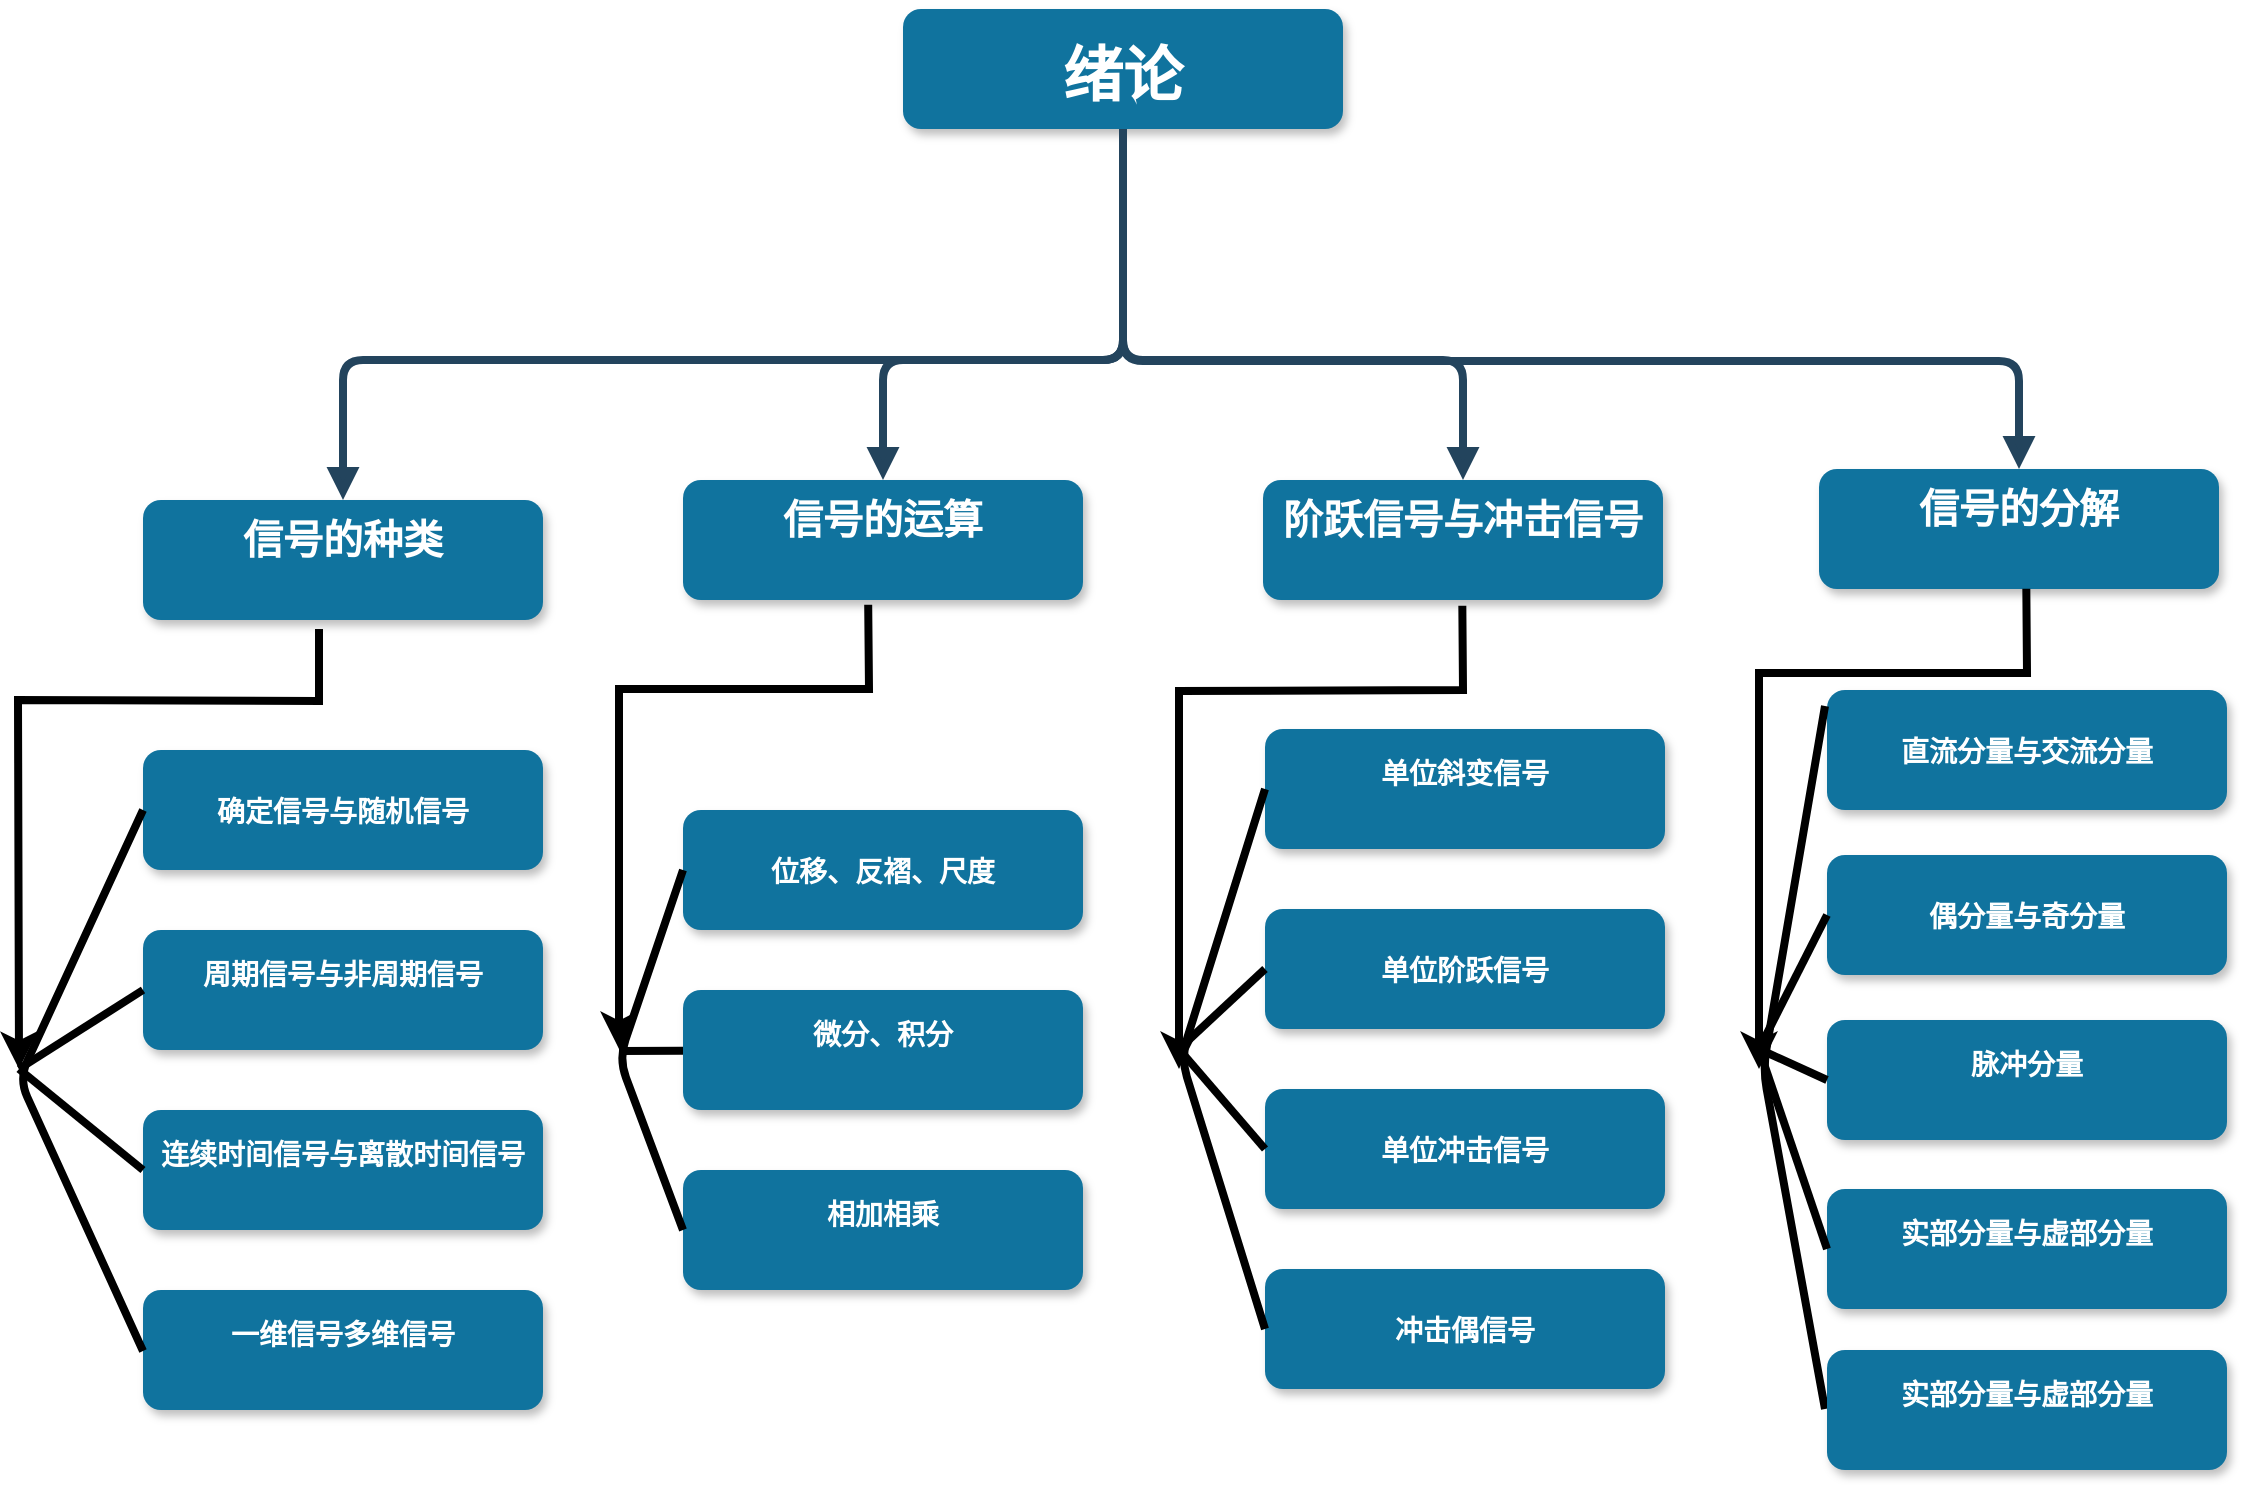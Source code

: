 <mxfile version="10.8.0" type="github"><diagram name="Page-1" id="97916047-d0de-89f5-080d-49f4d83e522f"><mxGraphModel dx="2323" dy="1247" grid="1" gridSize="10" guides="1" tooltips="1" connect="1" arrows="1" fold="1" page="1" pageScale="1.5" pageWidth="1169" pageHeight="827" background="#ffffff" math="0" shadow="0"><root><mxCell id="0"/><mxCell id="1" parent="0"/><mxCell id="3" value="绪论" style="rounded=1;fillColor=#10739E;strokeColor=none;shadow=1;gradientColor=none;fontStyle=1;fontColor=#FFFFFF;fontSize=30;" parent="1" vertex="1"><mxGeometry x="752.5" y="99.5" width="220" height="60" as="geometry"/></mxCell><mxCell id="8" value="信号的种类&#10;" style="rounded=1;fillColor=#10739E;strokeColor=none;shadow=1;gradientColor=none;fontStyle=1;fontColor=#FFFFFF;fontSize=20;" parent="1" vertex="1"><mxGeometry x="372.5" y="345" width="200" height="60" as="geometry"/></mxCell><mxCell id="9" value="确定信号与随机信号" style="rounded=1;fillColor=#10739E;strokeColor=none;shadow=1;gradientColor=none;fontStyle=1;fontColor=#FFFFFF;fontSize=14;" parent="1" vertex="1"><mxGeometry x="372.5" y="470" width="200" height="60" as="geometry"/></mxCell><mxCell id="10" value="周期信号与非周期信号&#10;" style="rounded=1;fillColor=#10739E;strokeColor=none;shadow=1;gradientColor=none;fontStyle=1;fontColor=#FFFFFF;fontSize=14;" parent="1" vertex="1"><mxGeometry x="372.5" y="560" width="200" height="60" as="geometry"/></mxCell><mxCell id="11" value="连续时间信号与离散时间信号&#10;" style="rounded=1;fillColor=#10739E;strokeColor=none;shadow=1;gradientColor=none;fontStyle=1;fontColor=#FFFFFF;fontSize=14;" parent="1" vertex="1"><mxGeometry x="372.5" y="650" width="200" height="60" as="geometry"/></mxCell><mxCell id="12" value="一维信号多维信号&#10;" style="rounded=1;fillColor=#10739E;strokeColor=none;shadow=1;gradientColor=none;fontStyle=1;fontColor=#FFFFFF;fontSize=14;" parent="1" vertex="1"><mxGeometry x="372.5" y="740" width="200" height="60" as="geometry"/></mxCell><mxCell id="Os15aIQ5KQxLlDFvrz8M-80" value="" style="edgeStyle=none;rounded=0;orthogonalLoop=1;jettySize=auto;html=1;strokeWidth=4;fontSize=20;exitX=0.463;exitY=1.039;exitDx=0;exitDy=0;exitPerimeter=0;" edge="1" parent="1" source="13"><mxGeometry relative="1" as="geometry"><mxPoint x="742.5" y="427.5" as="sourcePoint"/><mxPoint x="610.5" y="619.5" as="targetPoint"/><Array as="points"><mxPoint x="735.5" y="439.5"/><mxPoint x="610.5" y="439.5"/></Array></mxGeometry></mxCell><mxCell id="13" value="信号的运算&#10;" style="rounded=1;fillColor=#10739E;strokeColor=none;shadow=1;gradientColor=none;fontStyle=1;fontColor=#FFFFFF;fontSize=20;verticalAlign=middle;" parent="1" vertex="1"><mxGeometry x="642.5" y="335" width="200" height="60" as="geometry"/></mxCell><mxCell id="14" value="位移、反褶、尺度" style="rounded=1;fillColor=#10739E;strokeColor=none;shadow=1;gradientColor=none;fontStyle=1;fontColor=#FFFFFF;fontSize=14;" parent="1" vertex="1"><mxGeometry x="642.5" y="500" width="200" height="60" as="geometry"/></mxCell><mxCell id="15" value="微分、积分&#10;" style="rounded=1;fillColor=#10739E;strokeColor=none;shadow=1;gradientColor=none;fontStyle=1;fontColor=#FFFFFF;fontSize=14;" parent="1" vertex="1"><mxGeometry x="642.5" y="590" width="200" height="60" as="geometry"/></mxCell><mxCell id="16" value="相加相乘&#10;" style="rounded=1;fillColor=#10739E;strokeColor=none;shadow=1;gradientColor=none;fontStyle=1;fontColor=#FFFFFF;fontSize=14;" parent="1" vertex="1"><mxGeometry x="642.5" y="680" width="200" height="60" as="geometry"/></mxCell><mxCell id="18" value="阶跃信号与冲击信号&#10;" style="rounded=1;fillColor=#10739E;strokeColor=none;shadow=1;gradientColor=none;fontStyle=1;fontColor=#FFFFFF;fontSize=20;" parent="1" vertex="1"><mxGeometry x="932.5" y="335" width="200" height="60" as="geometry"/></mxCell><mxCell id="19" value="单位斜变信号&#10;" style="rounded=1;fillColor=#10739E;strokeColor=none;shadow=1;gradientColor=none;fontStyle=1;fontColor=#FFFFFF;fontSize=14;" parent="1" vertex="1"><mxGeometry x="933.5" y="459.5" width="200" height="60" as="geometry"/></mxCell><mxCell id="20" value="单位阶跃信号" style="rounded=1;fillColor=#10739E;strokeColor=none;shadow=1;gradientColor=none;fontStyle=1;fontColor=#FFFFFF;fontSize=14;" parent="1" vertex="1"><mxGeometry x="933.5" y="549.5" width="200" height="60" as="geometry"/></mxCell><mxCell id="21" value="单位冲击信号" style="rounded=1;fillColor=#10739E;strokeColor=none;shadow=1;gradientColor=none;fontStyle=1;fontColor=#FFFFFF;fontSize=14;" parent="1" vertex="1"><mxGeometry x="933.5" y="639.5" width="200" height="60" as="geometry"/></mxCell><mxCell id="22" value="冲击偶信号" style="rounded=1;fillColor=#10739E;strokeColor=none;shadow=1;gradientColor=none;fontStyle=1;fontColor=#FFFFFF;fontSize=14;" parent="1" vertex="1"><mxGeometry x="933.5" y="729.5" width="200" height="60" as="geometry"/></mxCell><mxCell id="23" value="信号的分解&#10;" style="rounded=1;fillColor=#10739E;strokeColor=none;shadow=1;gradientColor=none;fontStyle=1;fontColor=#FFFFFF;fontSize=20;verticalAlign=middle;labelPosition=center;verticalLabelPosition=middle;align=center;" parent="1" vertex="1"><mxGeometry x="1210.5" y="329.5" width="200" height="60" as="geometry"/></mxCell><mxCell id="24" value="直流分量与交流分量" style="rounded=1;fillColor=#10739E;strokeColor=none;shadow=1;gradientColor=none;fontStyle=1;fontColor=#FFFFFF;fontSize=14;" parent="1" vertex="1"><mxGeometry x="1214.5" y="440" width="200" height="60" as="geometry"/></mxCell><mxCell id="25" value="偶分量与奇分量" style="rounded=1;fillColor=#10739E;strokeColor=none;shadow=1;gradientColor=none;fontStyle=1;fontColor=#FFFFFF;fontSize=14;" parent="1" vertex="1"><mxGeometry x="1214.5" y="522.5" width="200" height="60" as="geometry"/></mxCell><mxCell id="26" value="脉冲分量&#10;" style="rounded=1;fillColor=#10739E;strokeColor=none;shadow=1;gradientColor=none;fontStyle=1;fontColor=#FFFFFF;fontSize=14;" parent="1" vertex="1"><mxGeometry x="1214.5" y="605" width="200" height="60" as="geometry"/></mxCell><mxCell id="27" value="实部分量与虚部分量&#10;" style="rounded=1;fillColor=#10739E;strokeColor=none;shadow=1;gradientColor=none;fontStyle=1;fontColor=#FFFFFF;fontSize=14;" parent="1" vertex="1"><mxGeometry x="1214.5" y="689.5" width="200" height="60" as="geometry"/></mxCell><mxCell id="34" value="" style="edgeStyle=elbowEdgeStyle;elbow=vertical;strokeWidth=4;endArrow=block;endFill=1;fontStyle=1;strokeColor=#23445D;" parent="1" source="3" target="8" edge="1"><mxGeometry x="112.5" y="-115" width="100" height="100" as="geometry"><mxPoint x="112.5" y="-15" as="sourcePoint"/><mxPoint x="212.5" y="-115" as="targetPoint"/><Array as="points"><mxPoint x="642.5" y="275"/></Array></mxGeometry></mxCell><mxCell id="37" value="" style="edgeStyle=elbowEdgeStyle;elbow=vertical;strokeWidth=4;endArrow=block;endFill=1;fontStyle=1;strokeColor=#23445D;" parent="1" source="3" target="23" edge="1"><mxGeometry x="112.5" y="-115" width="100" height="100" as="geometry"><mxPoint x="112.5" y="-15" as="sourcePoint"/><mxPoint x="212.5" y="-115" as="targetPoint"/><Array as="points"><mxPoint x="1310.5" y="275.5"/><mxPoint x="1062.5" y="275"/></Array></mxGeometry></mxCell><mxCell id="54" value="" style="edgeStyle=elbowEdgeStyle;elbow=vertical;strokeWidth=4;endArrow=block;endFill=1;fontStyle=1;strokeColor=#23445D;" parent="1" source="3" target="13" edge="1"><mxGeometry x="112.5" y="-115" width="100" height="100" as="geometry"><mxPoint x="112.5" y="-15" as="sourcePoint"/><mxPoint x="212.5" y="-115" as="targetPoint"/><Array as="points"><mxPoint x="742.5" y="275"/></Array></mxGeometry></mxCell><mxCell id="55" value="" style="edgeStyle=elbowEdgeStyle;elbow=vertical;strokeWidth=4;endArrow=block;endFill=1;fontStyle=1;strokeColor=#23445D;" parent="1" target="18" edge="1"><mxGeometry x="112.5" y="-115" width="100" height="100" as="geometry"><mxPoint x="862.5" y="169.5" as="sourcePoint"/><mxPoint x="212.5" y="-115" as="targetPoint"/><Array as="points"><mxPoint x="1032.5" y="275"/></Array></mxGeometry></mxCell><mxCell id="Os15aIQ5KQxLlDFvrz8M-57" value="" style="endArrow=none;html=1;entryX=0;entryY=0.5;entryDx=0;entryDy=0;strokeWidth=4;" edge="1" parent="1" target="9"><mxGeometry width="50" height="50" relative="1" as="geometry"><mxPoint x="372.5" y="770.5" as="sourcePoint"/><mxPoint x="310.5" y="514.5" as="targetPoint"/><Array as="points"><mxPoint x="310.5" y="634.5"/></Array></mxGeometry></mxCell><mxCell id="Os15aIQ5KQxLlDFvrz8M-58" value="" style="endArrow=none;html=1;exitX=0;exitY=0.5;exitDx=0;exitDy=0;entryX=0;entryY=0.5;entryDx=0;entryDy=0;strokeWidth=4;" edge="1" parent="1" source="16" target="14"><mxGeometry width="50" height="50" relative="1" as="geometry"><mxPoint x="643.5" y="727" as="sourcePoint"/><mxPoint x="642.5" y="450" as="targetPoint"/><Array as="points"><mxPoint x="610.5" y="624.5"/></Array></mxGeometry></mxCell><mxCell id="Os15aIQ5KQxLlDFvrz8M-59" value="" style="endArrow=none;html=1;exitX=0;exitY=0.5;exitDx=0;exitDy=0;entryX=0;entryY=0.5;entryDx=0;entryDy=0;strokeWidth=4;" edge="1" parent="1" source="22" target="19"><mxGeometry width="50" height="50" relative="1" as="geometry"><mxPoint x="933.5" y="748" as="sourcePoint"/><mxPoint x="932.5" y="471" as="targetPoint"/><Array as="points"><mxPoint x="891.5" y="624"/></Array></mxGeometry></mxCell><mxCell id="Os15aIQ5KQxLlDFvrz8M-60" value="" style="endArrow=none;html=1;entryX=0;entryY=0.5;entryDx=0;entryDy=0;strokeWidth=4;" edge="1" parent="1"><mxGeometry width="50" height="50" relative="1" as="geometry"><mxPoint x="1213.5" y="799.5" as="sourcePoint"/><mxPoint x="1213.5" y="448" as="targetPoint"/><Array as="points"><mxPoint x="1182.5" y="629.5"/></Array></mxGeometry></mxCell><mxCell id="Os15aIQ5KQxLlDFvrz8M-61" value="实部分量与虚部分量&#10;" style="rounded=1;fillColor=#10739E;strokeColor=none;shadow=1;gradientColor=none;fontStyle=1;fontColor=#FFFFFF;fontSize=14;" vertex="1" parent="1"><mxGeometry x="1214.5" y="770" width="200" height="60" as="geometry"/></mxCell><mxCell id="Os15aIQ5KQxLlDFvrz8M-81" value="" style="edgeStyle=none;rounded=0;orthogonalLoop=1;jettySize=auto;html=1;strokeWidth=4;fontSize=20;exitX=0.44;exitY=1.075;exitDx=0;exitDy=0;exitPerimeter=0;" edge="1" parent="1" source="8"><mxGeometry relative="1" as="geometry"><mxPoint x="434.667" y="414.833" as="sourcePoint"/><mxPoint x="310.5" y="629.5" as="targetPoint"/><Array as="points"><mxPoint x="460.5" y="445.5"/><mxPoint x="310" y="445"/></Array></mxGeometry></mxCell><mxCell id="Os15aIQ5KQxLlDFvrz8M-82" value="" style="edgeStyle=none;rounded=0;orthogonalLoop=1;jettySize=auto;html=1;strokeWidth=4;fontSize=20;exitX=0.463;exitY=1.039;exitDx=0;exitDy=0;exitPerimeter=0;" edge="1" parent="1"><mxGeometry relative="1" as="geometry"><mxPoint x="1032.167" y="397.833" as="sourcePoint"/><mxPoint x="890.5" y="629.5" as="targetPoint"/><Array as="points"><mxPoint x="1032.5" y="440"/><mxPoint x="890.5" y="440.5"/></Array></mxGeometry></mxCell><mxCell id="Os15aIQ5KQxLlDFvrz8M-83" value="" style="edgeStyle=none;rounded=0;orthogonalLoop=1;jettySize=auto;html=1;strokeWidth=4;fontSize=20;exitX=0.463;exitY=1.039;exitDx=0;exitDy=0;exitPerimeter=0;" edge="1" parent="1"><mxGeometry relative="1" as="geometry"><mxPoint x="1314.167" y="389.333" as="sourcePoint"/><mxPoint x="1180.5" y="629.5" as="targetPoint"/><Array as="points"><mxPoint x="1314.5" y="431.5"/><mxPoint x="1180.5" y="431.5"/></Array></mxGeometry></mxCell><mxCell id="Os15aIQ5KQxLlDFvrz8M-84" value="" style="endArrow=none;html=1;strokeWidth=4;fontSize=20;" edge="1" parent="1"><mxGeometry width="50" height="50" relative="1" as="geometry"><mxPoint x="310.5" y="629.5" as="sourcePoint"/><mxPoint x="372.5" y="590" as="targetPoint"/></mxGeometry></mxCell><mxCell id="Os15aIQ5KQxLlDFvrz8M-85" value="" style="endArrow=none;html=1;strokeWidth=4;fontSize=20;entryX=0;entryY=0.5;entryDx=0;entryDy=0;" edge="1" parent="1" target="11"><mxGeometry width="50" height="50" relative="1" as="geometry"><mxPoint x="310.5" y="629.5" as="sourcePoint"/><mxPoint x="382.5" y="600" as="targetPoint"/></mxGeometry></mxCell><mxCell id="Os15aIQ5KQxLlDFvrz8M-86" value="" style="endArrow=none;html=1;strokeWidth=4;fontSize=20;" edge="1" parent="1" target="15"><mxGeometry width="50" height="50" relative="1" as="geometry"><mxPoint x="610.5" y="620.5" as="sourcePoint"/><mxPoint x="392.5" y="610" as="targetPoint"/></mxGeometry></mxCell><mxCell id="Os15aIQ5KQxLlDFvrz8M-87" value="" style="endArrow=none;html=1;strokeWidth=4;fontSize=20;entryX=0;entryY=0.5;entryDx=0;entryDy=0;" edge="1" parent="1" target="20"><mxGeometry width="50" height="50" relative="1" as="geometry"><mxPoint x="890.5" y="619.5" as="sourcePoint"/><mxPoint x="930.5" y="579.5" as="targetPoint"/></mxGeometry></mxCell><mxCell id="Os15aIQ5KQxLlDFvrz8M-88" value="" style="endArrow=none;html=1;strokeWidth=4;fontSize=20;entryX=0;entryY=0.5;entryDx=0;entryDy=0;" edge="1" parent="1" target="21"><mxGeometry width="50" height="50" relative="1" as="geometry"><mxPoint x="890.5" y="619.5" as="sourcePoint"/><mxPoint x="933.5" y="640.5" as="targetPoint"/></mxGeometry></mxCell><mxCell id="Os15aIQ5KQxLlDFvrz8M-89" style="edgeStyle=none;rounded=0;orthogonalLoop=1;jettySize=auto;html=1;exitX=0;exitY=0.25;exitDx=0;exitDy=0;strokeWidth=4;fontSize=20;" edge="1" parent="1" source="11" target="11"><mxGeometry relative="1" as="geometry"/></mxCell><mxCell id="Os15aIQ5KQxLlDFvrz8M-90" value="" style="endArrow=none;html=1;strokeWidth=4;fontSize=20;entryX=0;entryY=0.5;entryDx=0;entryDy=0;" edge="1" parent="1" target="25"><mxGeometry width="50" height="50" relative="1" as="geometry"><mxPoint x="1180.5" y="619.5" as="sourcePoint"/><mxPoint x="1232.5" y="552.5" as="targetPoint"/></mxGeometry></mxCell><mxCell id="Os15aIQ5KQxLlDFvrz8M-91" value="" style="endArrow=none;html=1;strokeWidth=4;fontSize=20;entryX=0;entryY=0.5;entryDx=0;entryDy=0;" edge="1" parent="1" target="26"><mxGeometry width="50" height="50" relative="1" as="geometry"><mxPoint x="1180.5" y="619.5" as="sourcePoint"/><mxPoint x="1224.5" y="562.5" as="targetPoint"/></mxGeometry></mxCell><mxCell id="Os15aIQ5KQxLlDFvrz8M-92" value="" style="endArrow=none;html=1;strokeWidth=4;fontSize=20;entryX=0;entryY=0.5;entryDx=0;entryDy=0;" edge="1" parent="1" target="27"><mxGeometry width="50" height="50" relative="1" as="geometry"><mxPoint x="1180.5" y="619.5" as="sourcePoint"/><mxPoint x="1234.5" y="572.5" as="targetPoint"/></mxGeometry></mxCell></root></mxGraphModel></diagram></mxfile>
